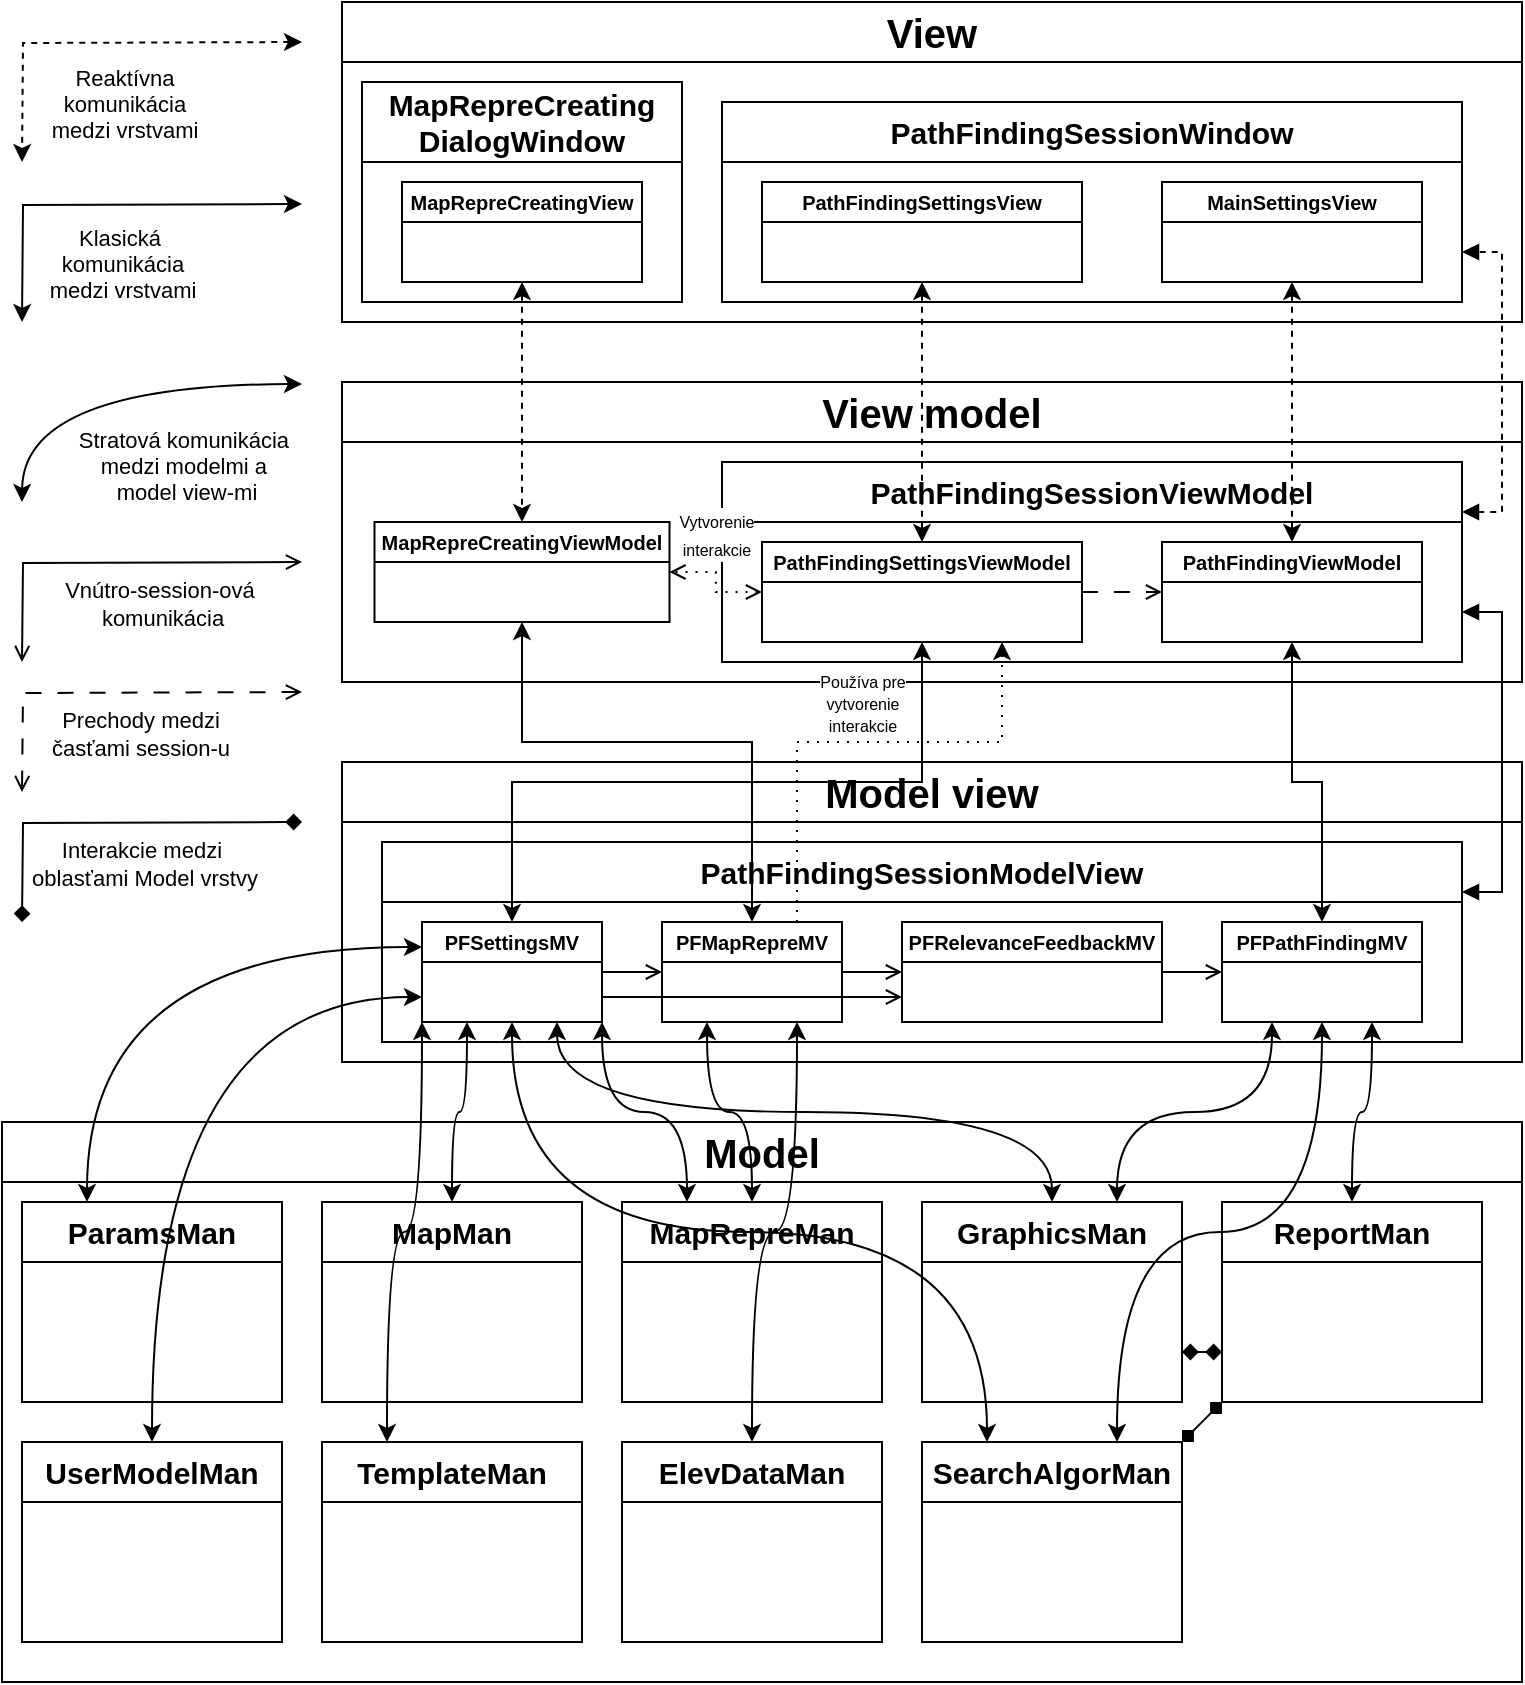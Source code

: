 <mxfile version="24.6.4" type="device">
  <diagram name="Page-1" id="5WGEHzmcNEfGOod-Fav-">
    <mxGraphModel dx="648" dy="384" grid="1" gridSize="10" guides="0" tooltips="1" connect="1" arrows="1" fold="1" page="1" pageScale="1" pageWidth="850" pageHeight="1100" math="0" shadow="0">
      <root>
        <mxCell id="0" />
        <mxCell id="1" parent="0" />
        <mxCell id="7aYMcI3vbTlYjHtXQb77-44" value="&lt;font style=&quot;&quot;&gt;&lt;font style=&quot;font-size: 20px;&quot;&gt;View&lt;/font&gt;&lt;br&gt;&lt;/font&gt;" style="swimlane;whiteSpace=wrap;html=1;startSize=30;" parent="1" vertex="1">
          <mxGeometry x="180" width="590" height="160" as="geometry" />
        </mxCell>
        <mxCell id="7aYMcI3vbTlYjHtXQb77-45" value="&lt;font style=&quot;font-size: 15px;&quot;&gt;PathFindingSessionWindow&lt;/font&gt;" style="swimlane;whiteSpace=wrap;html=1;startSize=30;" parent="7aYMcI3vbTlYjHtXQb77-44" vertex="1">
          <mxGeometry x="190" y="50" width="370" height="100" as="geometry" />
        </mxCell>
        <mxCell id="7aYMcI3vbTlYjHtXQb77-46" value="PathFindingSettingsView" style="swimlane;whiteSpace=wrap;html=1;startSize=20;fontSize=10;" parent="7aYMcI3vbTlYjHtXQb77-45" vertex="1">
          <mxGeometry x="20" y="40" width="160" height="50" as="geometry" />
        </mxCell>
        <mxCell id="7aYMcI3vbTlYjHtXQb77-47" value="&lt;font style=&quot;font-size: 10px;&quot;&gt;MainSettingsView&lt;/font&gt;" style="swimlane;whiteSpace=wrap;html=1;startSize=20;fontSize=10;" parent="7aYMcI3vbTlYjHtXQb77-45" vertex="1">
          <mxGeometry x="220" y="40" width="130" height="50" as="geometry" />
        </mxCell>
        <mxCell id="7aYMcI3vbTlYjHtXQb77-87" value="&lt;font style=&quot;font-size: 15px;&quot;&gt;MapRepreCreating&lt;/font&gt;&lt;div&gt;&lt;span style=&quot;font-size: 15px; background-color: initial;&quot;&gt;DialogWindow&lt;/span&gt;&lt;/div&gt;" style="swimlane;whiteSpace=wrap;html=1;startSize=40;" parent="7aYMcI3vbTlYjHtXQb77-44" vertex="1">
          <mxGeometry x="10" y="40" width="160" height="110" as="geometry" />
        </mxCell>
        <mxCell id="7aYMcI3vbTlYjHtXQb77-48" value="&lt;font style=&quot;font-size: 10px;&quot;&gt;MapRepreCreatingView&lt;/font&gt;" style="swimlane;whiteSpace=wrap;html=1;startSize=20;fontSize=10;" parent="7aYMcI3vbTlYjHtXQb77-87" vertex="1">
          <mxGeometry x="20" y="50" width="120" height="50" as="geometry" />
        </mxCell>
        <mxCell id="7aYMcI3vbTlYjHtXQb77-49" value="&lt;font style=&quot;&quot;&gt;&lt;font style=&quot;font-size: 20px;&quot;&gt;View model&lt;/font&gt;&lt;br&gt;&lt;/font&gt;" style="swimlane;whiteSpace=wrap;html=1;startSize=30;" parent="1" vertex="1">
          <mxGeometry x="180" y="190" width="590" height="150" as="geometry" />
        </mxCell>
        <mxCell id="7aYMcI3vbTlYjHtXQb77-50" value="&lt;font style=&quot;font-size: 15px;&quot;&gt;PathFindingSessionViewModel&lt;/font&gt;" style="swimlane;whiteSpace=wrap;html=1;startSize=30;" parent="7aYMcI3vbTlYjHtXQb77-49" vertex="1">
          <mxGeometry x="190" y="40" width="370" height="100" as="geometry" />
        </mxCell>
        <mxCell id="7aYMcI3vbTlYjHtXQb77-51" style="edgeStyle=orthogonalEdgeStyle;rounded=0;orthogonalLoop=1;jettySize=auto;html=1;exitX=1;exitY=0.5;exitDx=0;exitDy=0;entryX=0;entryY=0.5;entryDx=0;entryDy=0;endArrow=open;endFill=0;startArrow=none;startFill=0;dashed=1;dashPattern=8 8;" parent="7aYMcI3vbTlYjHtXQb77-50" source="7aYMcI3vbTlYjHtXQb77-52" target="7aYMcI3vbTlYjHtXQb77-55" edge="1">
          <mxGeometry relative="1" as="geometry" />
        </mxCell>
        <mxCell id="7aYMcI3vbTlYjHtXQb77-52" value="PathFindingSettingsViewModel" style="swimlane;whiteSpace=wrap;html=1;startSize=20;fontSize=10;" parent="7aYMcI3vbTlYjHtXQb77-50" vertex="1">
          <mxGeometry x="20" y="40" width="160" height="50" as="geometry" />
        </mxCell>
        <mxCell id="7aYMcI3vbTlYjHtXQb77-55" value="&lt;font style=&quot;font-size: 10px;&quot;&gt;PathFindingViewModel&lt;/font&gt;" style="swimlane;whiteSpace=wrap;html=1;startSize=20;fontSize=10;" parent="7aYMcI3vbTlYjHtXQb77-50" vertex="1">
          <mxGeometry x="220" y="40" width="130" height="50" as="geometry" />
        </mxCell>
        <mxCell id="7aYMcI3vbTlYjHtXQb77-56" value="&lt;font style=&quot;font-size: 10px;&quot;&gt;MapRepreCreatingViewModel&lt;/font&gt;" style="swimlane;whiteSpace=wrap;html=1;startSize=20;fontSize=10;" parent="7aYMcI3vbTlYjHtXQb77-49" vertex="1">
          <mxGeometry x="16.25" y="70" width="147.5" height="50" as="geometry" />
        </mxCell>
        <mxCell id="7aYMcI3vbTlYjHtXQb77-53" style="edgeStyle=orthogonalEdgeStyle;rounded=0;orthogonalLoop=1;jettySize=auto;html=1;exitX=0;exitY=0.5;exitDx=0;exitDy=0;entryX=1;entryY=0.5;entryDx=0;entryDy=0;startArrow=open;startFill=0;endArrow=open;endFill=0;dashed=1;dashPattern=1 4;" parent="7aYMcI3vbTlYjHtXQb77-49" source="7aYMcI3vbTlYjHtXQb77-52" target="7aYMcI3vbTlYjHtXQb77-56" edge="1">
          <mxGeometry relative="1" as="geometry" />
        </mxCell>
        <mxCell id="7aYMcI3vbTlYjHtXQb77-54" value="&lt;font style=&quot;font-size: 8px;&quot;&gt;Vytvorenie&lt;/font&gt;&lt;div&gt;&lt;font style=&quot;font-size: 8px;&quot;&gt;interakcie&lt;/font&gt;&lt;/div&gt;" style="edgeLabel;html=1;align=center;verticalAlign=middle;resizable=0;points=[];" parent="7aYMcI3vbTlYjHtXQb77-53" vertex="1" connectable="0">
          <mxGeometry x="-0.143" y="1" relative="1" as="geometry">
            <mxPoint x="1" y="-28" as="offset" />
          </mxGeometry>
        </mxCell>
        <mxCell id="7aYMcI3vbTlYjHtXQb77-57" value="&lt;font style=&quot;&quot;&gt;&lt;font style=&quot;font-size: 20px;&quot;&gt;Model view&lt;/font&gt;&lt;br&gt;&lt;/font&gt;" style="swimlane;whiteSpace=wrap;html=1;startSize=30;" parent="1" vertex="1">
          <mxGeometry x="180" y="380" width="590" height="150" as="geometry" />
        </mxCell>
        <mxCell id="7aYMcI3vbTlYjHtXQb77-58" value="&lt;font style=&quot;font-size: 15px;&quot;&gt;PathFindingSessionModelView&lt;/font&gt;" style="swimlane;whiteSpace=wrap;html=1;startSize=30;" parent="7aYMcI3vbTlYjHtXQb77-57" vertex="1">
          <mxGeometry x="20" y="40" width="540" height="100" as="geometry" />
        </mxCell>
        <mxCell id="7aYMcI3vbTlYjHtXQb77-101" style="edgeStyle=orthogonalEdgeStyle;rounded=0;orthogonalLoop=1;jettySize=auto;html=1;exitX=1;exitY=0.5;exitDx=0;exitDy=0;entryX=0;entryY=0.5;entryDx=0;entryDy=0;endArrow=open;endFill=0;" parent="7aYMcI3vbTlYjHtXQb77-58" source="7aYMcI3vbTlYjHtXQb77-59" target="7aYMcI3vbTlYjHtXQb77-91" edge="1">
          <mxGeometry relative="1" as="geometry" />
        </mxCell>
        <mxCell id="7aYMcI3vbTlYjHtXQb77-102" style="edgeStyle=orthogonalEdgeStyle;rounded=0;orthogonalLoop=1;jettySize=auto;html=1;exitX=1;exitY=0.75;exitDx=0;exitDy=0;entryX=0;entryY=0.75;entryDx=0;entryDy=0;endArrow=open;endFill=0;" parent="7aYMcI3vbTlYjHtXQb77-58" source="7aYMcI3vbTlYjHtXQb77-59" target="7aYMcI3vbTlYjHtXQb77-92" edge="1">
          <mxGeometry relative="1" as="geometry" />
        </mxCell>
        <mxCell id="7aYMcI3vbTlYjHtXQb77-59" value="&lt;font style=&quot;font-size: 10px;&quot;&gt;PFSettingsMV&lt;/font&gt;" style="swimlane;whiteSpace=wrap;html=1;startSize=20;fontSize=10;" parent="7aYMcI3vbTlYjHtXQb77-58" vertex="1">
          <mxGeometry x="20" y="40" width="90" height="50" as="geometry" />
        </mxCell>
        <mxCell id="7aYMcI3vbTlYjHtXQb77-93" value="&lt;font style=&quot;font-size: 10px;&quot;&gt;PFPathFindingMV&lt;/font&gt;" style="swimlane;whiteSpace=wrap;html=1;startSize=20;fontSize=10;" parent="7aYMcI3vbTlYjHtXQb77-58" vertex="1">
          <mxGeometry x="420" y="40" width="100" height="50" as="geometry" />
        </mxCell>
        <mxCell id="7aYMcI3vbTlYjHtXQb77-104" style="edgeStyle=orthogonalEdgeStyle;rounded=0;orthogonalLoop=1;jettySize=auto;html=1;exitX=1;exitY=0.5;exitDx=0;exitDy=0;entryX=0;entryY=0.5;entryDx=0;entryDy=0;endArrow=open;endFill=0;" parent="7aYMcI3vbTlYjHtXQb77-58" source="7aYMcI3vbTlYjHtXQb77-92" target="7aYMcI3vbTlYjHtXQb77-93" edge="1">
          <mxGeometry relative="1" as="geometry" />
        </mxCell>
        <mxCell id="7aYMcI3vbTlYjHtXQb77-92" value="&lt;font style=&quot;font-size: 10px;&quot;&gt;PFRelevanceFeedbackMV&lt;/font&gt;" style="swimlane;whiteSpace=wrap;html=1;startSize=20;fontSize=10;" parent="7aYMcI3vbTlYjHtXQb77-58" vertex="1">
          <mxGeometry x="260" y="40" width="130" height="50" as="geometry" />
        </mxCell>
        <mxCell id="7aYMcI3vbTlYjHtXQb77-103" style="edgeStyle=orthogonalEdgeStyle;rounded=0;orthogonalLoop=1;jettySize=auto;html=1;exitX=1;exitY=0.5;exitDx=0;exitDy=0;entryX=0;entryY=0.5;entryDx=0;entryDy=0;endArrow=open;endFill=0;" parent="7aYMcI3vbTlYjHtXQb77-58" source="7aYMcI3vbTlYjHtXQb77-91" target="7aYMcI3vbTlYjHtXQb77-92" edge="1">
          <mxGeometry relative="1" as="geometry" />
        </mxCell>
        <mxCell id="7aYMcI3vbTlYjHtXQb77-91" value="&lt;font style=&quot;font-size: 10px;&quot;&gt;PFMapRepreMV&lt;/font&gt;" style="swimlane;whiteSpace=wrap;html=1;startSize=20;fontSize=10;" parent="7aYMcI3vbTlYjHtXQb77-58" vertex="1">
          <mxGeometry x="140" y="40" width="90" height="50" as="geometry" />
        </mxCell>
        <mxCell id="7aYMcI3vbTlYjHtXQb77-61" style="edgeStyle=orthogonalEdgeStyle;rounded=0;orthogonalLoop=1;jettySize=auto;html=1;dashed=1;startArrow=classic;startFill=1;" parent="1" edge="1">
          <mxGeometry relative="1" as="geometry">
            <mxPoint x="160" y="20" as="sourcePoint" />
            <mxPoint x="20" y="80" as="targetPoint" />
          </mxGeometry>
        </mxCell>
        <mxCell id="7aYMcI3vbTlYjHtXQb77-62" value="Reaktívna&lt;div&gt;komunikácia&lt;/div&gt;&lt;div&gt;medzi vrstvami&lt;/div&gt;" style="edgeLabel;html=1;align=center;verticalAlign=middle;resizable=0;points=[];" parent="7aYMcI3vbTlYjHtXQb77-61" vertex="1" connectable="0">
          <mxGeometry x="0.021" y="2" relative="1" as="geometry">
            <mxPoint x="12" y="28" as="offset" />
          </mxGeometry>
        </mxCell>
        <mxCell id="7aYMcI3vbTlYjHtXQb77-63" style="edgeStyle=orthogonalEdgeStyle;rounded=0;orthogonalLoop=1;jettySize=auto;html=1;startArrow=classic;startFill=1;" parent="1" edge="1">
          <mxGeometry relative="1" as="geometry">
            <mxPoint x="160" y="101" as="sourcePoint" />
            <mxPoint x="20" y="160" as="targetPoint" />
          </mxGeometry>
        </mxCell>
        <mxCell id="7aYMcI3vbTlYjHtXQb77-64" value="Klasická&amp;nbsp;&lt;div&gt;komunikácia&lt;/div&gt;&lt;div&gt;medzi vrstvami&lt;/div&gt;" style="edgeLabel;html=1;align=center;verticalAlign=middle;resizable=0;points=[];" parent="7aYMcI3vbTlYjHtXQb77-63" vertex="1" connectable="0">
          <mxGeometry x="0.362" relative="1" as="geometry">
            <mxPoint x="45" y="29" as="offset" />
          </mxGeometry>
        </mxCell>
        <mxCell id="7aYMcI3vbTlYjHtXQb77-65" style="edgeStyle=orthogonalEdgeStyle;rounded=0;orthogonalLoop=1;jettySize=auto;html=1;startArrow=open;startFill=0;endArrow=open;endFill=0;" parent="1" edge="1">
          <mxGeometry relative="1" as="geometry">
            <mxPoint x="160" y="280" as="sourcePoint" />
            <mxPoint x="20" y="330" as="targetPoint" />
          </mxGeometry>
        </mxCell>
        <mxCell id="7aYMcI3vbTlYjHtXQb77-66" value="Vnútro-session-ová&amp;nbsp;&lt;div&gt;komunikácia&lt;/div&gt;" style="edgeLabel;html=1;align=center;verticalAlign=middle;resizable=0;points=[];" parent="7aYMcI3vbTlYjHtXQb77-65" vertex="1" connectable="0">
          <mxGeometry x="0.105" y="1" relative="1" as="geometry">
            <mxPoint x="34" y="19" as="offset" />
          </mxGeometry>
        </mxCell>
        <mxCell id="7aYMcI3vbTlYjHtXQb77-67" style="edgeStyle=orthogonalEdgeStyle;rounded=0;orthogonalLoop=1;jettySize=auto;html=1;curved=1;startArrow=classic;startFill=1;" parent="1" edge="1">
          <mxGeometry relative="1" as="geometry">
            <mxPoint x="160" y="191" as="sourcePoint" />
            <mxPoint x="20" y="250" as="targetPoint" />
          </mxGeometry>
        </mxCell>
        <mxCell id="7aYMcI3vbTlYjHtXQb77-68" value="Stratová komunikácia&amp;nbsp;&lt;div&gt;medzi modelmi a&amp;nbsp;&lt;/div&gt;&lt;div&gt;model view-mi&lt;/div&gt;" style="edgeLabel;html=1;align=center;verticalAlign=middle;resizable=0;points=[];" parent="7aYMcI3vbTlYjHtXQb77-67" vertex="1" connectable="0">
          <mxGeometry x="0.176" y="13" relative="1" as="geometry">
            <mxPoint x="58" y="27" as="offset" />
          </mxGeometry>
        </mxCell>
        <mxCell id="7aYMcI3vbTlYjHtXQb77-69" value="&lt;font style=&quot;&quot;&gt;&lt;font style=&quot;font-size: 20px;&quot;&gt;Model&lt;/font&gt;&lt;br&gt;&lt;/font&gt;" style="swimlane;whiteSpace=wrap;html=1;startSize=30;" parent="1" vertex="1">
          <mxGeometry x="10" y="560" width="760" height="280" as="geometry" />
        </mxCell>
        <mxCell id="7aYMcI3vbTlYjHtXQb77-105" value="&lt;font style=&quot;font-size: 15px;&quot;&gt;ParamsMan&lt;/font&gt;" style="swimlane;whiteSpace=wrap;html=1;startSize=30;" parent="7aYMcI3vbTlYjHtXQb77-69" vertex="1">
          <mxGeometry x="10" y="40" width="130" height="100" as="geometry" />
        </mxCell>
        <mxCell id="7aYMcI3vbTlYjHtXQb77-108" value="&lt;font style=&quot;font-size: 15px;&quot;&gt;ReportMan&lt;/font&gt;" style="swimlane;whiteSpace=wrap;html=1;startSize=30;" parent="7aYMcI3vbTlYjHtXQb77-69" vertex="1">
          <mxGeometry x="610" y="40" width="130" height="100" as="geometry" />
        </mxCell>
        <mxCell id="7aYMcI3vbTlYjHtXQb77-110" value="&lt;font style=&quot;font-size: 15px;&quot;&gt;TemplateMan&lt;/font&gt;" style="swimlane;whiteSpace=wrap;html=1;startSize=30;" parent="7aYMcI3vbTlYjHtXQb77-69" vertex="1">
          <mxGeometry x="160" y="160" width="130" height="100" as="geometry" />
        </mxCell>
        <mxCell id="7aYMcI3vbTlYjHtXQb77-112" value="&lt;font style=&quot;font-size: 15px;&quot;&gt;MapMan&lt;/font&gt;" style="swimlane;whiteSpace=wrap;html=1;startSize=30;" parent="7aYMcI3vbTlYjHtXQb77-69" vertex="1">
          <mxGeometry x="160" y="40" width="130" height="100" as="geometry" />
        </mxCell>
        <mxCell id="7aYMcI3vbTlYjHtXQb77-113" value="&lt;font style=&quot;font-size: 15px;&quot;&gt;MapRepreMan&lt;/font&gt;" style="swimlane;whiteSpace=wrap;html=1;startSize=30;" parent="7aYMcI3vbTlYjHtXQb77-69" vertex="1">
          <mxGeometry x="310" y="40" width="130" height="100" as="geometry" />
        </mxCell>
        <mxCell id="7aYMcI3vbTlYjHtXQb77-128" style="rounded=0;orthogonalLoop=1;jettySize=auto;html=1;exitX=1;exitY=0;exitDx=0;exitDy=0;entryX=0;entryY=1;entryDx=0;entryDy=0;startArrow=diamond;startFill=1;endArrow=diamond;endFill=1;" parent="7aYMcI3vbTlYjHtXQb77-69" source="7aYMcI3vbTlYjHtXQb77-111" target="7aYMcI3vbTlYjHtXQb77-108" edge="1">
          <mxGeometry relative="1" as="geometry" />
        </mxCell>
        <mxCell id="7aYMcI3vbTlYjHtXQb77-111" value="&lt;font style=&quot;font-size: 15px;&quot;&gt;SearchAlgorMan&lt;/font&gt;" style="swimlane;whiteSpace=wrap;html=1;startSize=30;" parent="7aYMcI3vbTlYjHtXQb77-69" vertex="1">
          <mxGeometry x="460" y="160" width="130" height="100" as="geometry" />
        </mxCell>
        <mxCell id="7aYMcI3vbTlYjHtXQb77-114" value="&lt;span style=&quot;font-size: 15px;&quot;&gt;UserModelMan&lt;/span&gt;" style="swimlane;whiteSpace=wrap;html=1;startSize=30;" parent="7aYMcI3vbTlYjHtXQb77-69" vertex="1">
          <mxGeometry x="10" y="160" width="130" height="100" as="geometry" />
        </mxCell>
        <mxCell id="7aYMcI3vbTlYjHtXQb77-127" style="rounded=0;orthogonalLoop=1;jettySize=auto;html=1;exitX=0;exitY=0.75;exitDx=0;exitDy=0;entryX=1;entryY=0.75;entryDx=0;entryDy=0;startArrow=diamond;startFill=1;endArrow=diamond;endFill=1;" parent="7aYMcI3vbTlYjHtXQb77-69" source="7aYMcI3vbTlYjHtXQb77-108" target="7aYMcI3vbTlYjHtXQb77-115" edge="1">
          <mxGeometry relative="1" as="geometry" />
        </mxCell>
        <mxCell id="7aYMcI3vbTlYjHtXQb77-115" value="&lt;font style=&quot;font-size: 15px;&quot;&gt;GraphicsMan&lt;/font&gt;" style="swimlane;whiteSpace=wrap;html=1;startSize=30;" parent="7aYMcI3vbTlYjHtXQb77-69" vertex="1">
          <mxGeometry x="460" y="40" width="130" height="100" as="geometry" />
        </mxCell>
        <mxCell id="7aYMcI3vbTlYjHtXQb77-107" value="&lt;font style=&quot;font-size: 15px;&quot;&gt;ElevDataMan&lt;/font&gt;" style="swimlane;whiteSpace=wrap;html=1;startSize=30;" parent="7aYMcI3vbTlYjHtXQb77-69" vertex="1">
          <mxGeometry x="310" y="160" width="130" height="100" as="geometry" />
        </mxCell>
        <mxCell id="7aYMcI3vbTlYjHtXQb77-72" style="edgeStyle=orthogonalEdgeStyle;rounded=0;orthogonalLoop=1;jettySize=auto;html=1;startArrow=open;startFill=0;endArrow=open;endFill=0;dashed=1;dashPattern=8 8;" parent="1" edge="1">
          <mxGeometry relative="1" as="geometry">
            <mxPoint x="160" y="345" as="sourcePoint" />
            <mxPoint x="20" y="395" as="targetPoint" />
          </mxGeometry>
        </mxCell>
        <mxCell id="7aYMcI3vbTlYjHtXQb77-73" value="Prechody medzi&lt;div&gt;časťami session-u&lt;/div&gt;" style="edgeLabel;html=1;align=center;verticalAlign=middle;resizable=0;points=[];" parent="7aYMcI3vbTlYjHtXQb77-72" vertex="1" connectable="0">
          <mxGeometry x="0.105" y="1" relative="1" as="geometry">
            <mxPoint x="23" y="19" as="offset" />
          </mxGeometry>
        </mxCell>
        <mxCell id="7aYMcI3vbTlYjHtXQb77-74" style="edgeStyle=orthogonalEdgeStyle;rounded=0;orthogonalLoop=1;jettySize=auto;html=1;exitX=0.5;exitY=1;exitDx=0;exitDy=0;entryX=0.5;entryY=0;entryDx=0;entryDy=0;startArrow=classic;startFill=1;dashed=1;" parent="1" source="7aYMcI3vbTlYjHtXQb77-46" target="7aYMcI3vbTlYjHtXQb77-52" edge="1">
          <mxGeometry relative="1" as="geometry" />
        </mxCell>
        <mxCell id="7aYMcI3vbTlYjHtXQb77-75" style="edgeStyle=orthogonalEdgeStyle;rounded=0;orthogonalLoop=1;jettySize=auto;html=1;exitX=0.5;exitY=1;exitDx=0;exitDy=0;entryX=0.5;entryY=0;entryDx=0;entryDy=0;startArrow=classic;startFill=1;dashed=1;" parent="1" source="7aYMcI3vbTlYjHtXQb77-47" target="7aYMcI3vbTlYjHtXQb77-55" edge="1">
          <mxGeometry relative="1" as="geometry" />
        </mxCell>
        <mxCell id="7aYMcI3vbTlYjHtXQb77-84" style="edgeStyle=orthogonalEdgeStyle;rounded=0;orthogonalLoop=1;jettySize=auto;html=1;entryX=1;entryY=0.25;entryDx=0;entryDy=0;startArrow=block;startFill=1;endArrow=block;endFill=1;exitX=1;exitY=0.75;exitDx=0;exitDy=0;" parent="1" source="7aYMcI3vbTlYjHtXQb77-50" target="7aYMcI3vbTlYjHtXQb77-58" edge="1">
          <mxGeometry relative="1" as="geometry">
            <mxPoint x="730" y="330" as="sourcePoint" />
          </mxGeometry>
        </mxCell>
        <mxCell id="7aYMcI3vbTlYjHtXQb77-85" style="edgeStyle=orthogonalEdgeStyle;rounded=0;orthogonalLoop=1;jettySize=auto;html=1;exitX=1;exitY=0.25;exitDx=0;exitDy=0;entryX=1;entryY=0.75;entryDx=0;entryDy=0;startArrow=block;startFill=1;dashed=1;endArrow=block;endFill=1;" parent="1" source="7aYMcI3vbTlYjHtXQb77-50" target="7aYMcI3vbTlYjHtXQb77-45" edge="1">
          <mxGeometry relative="1" as="geometry" />
        </mxCell>
        <mxCell id="7aYMcI3vbTlYjHtXQb77-76" style="edgeStyle=orthogonalEdgeStyle;rounded=0;orthogonalLoop=1;jettySize=auto;html=1;exitX=0.5;exitY=1;exitDx=0;exitDy=0;entryX=0.5;entryY=0;entryDx=0;entryDy=0;startArrow=classic;startFill=1;dashed=1;" parent="1" source="7aYMcI3vbTlYjHtXQb77-48" target="7aYMcI3vbTlYjHtXQb77-56" edge="1">
          <mxGeometry relative="1" as="geometry" />
        </mxCell>
        <mxCell id="7aYMcI3vbTlYjHtXQb77-94" style="edgeStyle=orthogonalEdgeStyle;rounded=0;orthogonalLoop=1;jettySize=auto;html=1;exitX=0.5;exitY=0;exitDx=0;exitDy=0;entryX=0.5;entryY=1;entryDx=0;entryDy=0;startArrow=classic;startFill=1;" parent="1" source="7aYMcI3vbTlYjHtXQb77-59" target="7aYMcI3vbTlYjHtXQb77-52" edge="1">
          <mxGeometry relative="1" as="geometry">
            <Array as="points">
              <mxPoint x="265" y="390" />
              <mxPoint x="470" y="390" />
            </Array>
          </mxGeometry>
        </mxCell>
        <mxCell id="7aYMcI3vbTlYjHtXQb77-95" style="edgeStyle=orthogonalEdgeStyle;rounded=0;orthogonalLoop=1;jettySize=auto;html=1;exitX=0.5;exitY=0;exitDx=0;exitDy=0;entryX=0.5;entryY=1;entryDx=0;entryDy=0;startArrow=classic;startFill=1;" parent="1" source="7aYMcI3vbTlYjHtXQb77-91" target="7aYMcI3vbTlYjHtXQb77-56" edge="1">
          <mxGeometry relative="1" as="geometry">
            <Array as="points">
              <mxPoint x="385" y="370" />
              <mxPoint x="270" y="370" />
            </Array>
          </mxGeometry>
        </mxCell>
        <mxCell id="7aYMcI3vbTlYjHtXQb77-96" style="edgeStyle=orthogonalEdgeStyle;rounded=0;orthogonalLoop=1;jettySize=auto;html=1;exitX=0.75;exitY=0;exitDx=0;exitDy=0;entryX=0.75;entryY=1;entryDx=0;entryDy=0;dashed=1;dashPattern=1 4;" parent="1" source="7aYMcI3vbTlYjHtXQb77-91" target="7aYMcI3vbTlYjHtXQb77-52" edge="1">
          <mxGeometry relative="1" as="geometry">
            <Array as="points">
              <mxPoint x="407" y="370" />
              <mxPoint x="510" y="370" />
            </Array>
          </mxGeometry>
        </mxCell>
        <mxCell id="7aYMcI3vbTlYjHtXQb77-100" value="&lt;font style=&quot;font-size: 8px;&quot;&gt;Používa pre&lt;/font&gt;&lt;div style=&quot;line-height: 80%;&quot;&gt;&lt;font style=&quot;font-size: 8px;&quot;&gt;vytvorenie&lt;/font&gt;&lt;/div&gt;&lt;div style=&quot;line-height: 80%;&quot;&gt;&lt;font style=&quot;font-size: 8px;&quot;&gt;interakcie&lt;/font&gt;&lt;/div&gt;" style="edgeLabel;html=1;align=center;verticalAlign=middle;resizable=0;points=[];" parent="7aYMcI3vbTlYjHtXQb77-96" vertex="1" connectable="0">
          <mxGeometry x="-0.059" relative="1" as="geometry">
            <mxPoint x="8" y="-20" as="offset" />
          </mxGeometry>
        </mxCell>
        <mxCell id="7aYMcI3vbTlYjHtXQb77-97" style="edgeStyle=orthogonalEdgeStyle;rounded=0;orthogonalLoop=1;jettySize=auto;html=1;exitX=0.5;exitY=0;exitDx=0;exitDy=0;entryX=0.5;entryY=1;entryDx=0;entryDy=0;startArrow=classic;startFill=1;" parent="1" source="7aYMcI3vbTlYjHtXQb77-93" target="7aYMcI3vbTlYjHtXQb77-55" edge="1">
          <mxGeometry relative="1" as="geometry" />
        </mxCell>
        <mxCell id="7aYMcI3vbTlYjHtXQb77-116" style="edgeStyle=orthogonalEdgeStyle;rounded=0;orthogonalLoop=1;jettySize=auto;html=1;entryX=0.5;entryY=0;entryDx=0;entryDy=0;curved=1;startArrow=classic;startFill=1;exitX=0.25;exitY=1;exitDx=0;exitDy=0;" parent="1" source="7aYMcI3vbTlYjHtXQb77-59" target="7aYMcI3vbTlYjHtXQb77-112" edge="1">
          <mxGeometry relative="1" as="geometry">
            <mxPoint x="190" y="540" as="sourcePoint" />
          </mxGeometry>
        </mxCell>
        <mxCell id="7aYMcI3vbTlYjHtXQb77-117" style="edgeStyle=orthogonalEdgeStyle;rounded=0;orthogonalLoop=1;jettySize=auto;html=1;entryX=0.25;entryY=0;entryDx=0;entryDy=0;curved=1;startArrow=classic;startFill=1;exitX=0;exitY=1;exitDx=0;exitDy=0;" parent="1" source="7aYMcI3vbTlYjHtXQb77-59" target="7aYMcI3vbTlYjHtXQb77-110" edge="1">
          <mxGeometry relative="1" as="geometry">
            <mxPoint x="120" y="540" as="sourcePoint" />
          </mxGeometry>
        </mxCell>
        <mxCell id="7aYMcI3vbTlYjHtXQb77-118" style="edgeStyle=orthogonalEdgeStyle;rounded=0;orthogonalLoop=1;jettySize=auto;html=1;exitX=0;exitY=0.25;exitDx=0;exitDy=0;entryX=0.25;entryY=0;entryDx=0;entryDy=0;startArrow=classic;startFill=1;curved=1;" parent="1" source="7aYMcI3vbTlYjHtXQb77-59" target="7aYMcI3vbTlYjHtXQb77-105" edge="1">
          <mxGeometry relative="1" as="geometry" />
        </mxCell>
        <mxCell id="7aYMcI3vbTlYjHtXQb77-119" style="edgeStyle=orthogonalEdgeStyle;rounded=0;orthogonalLoop=1;jettySize=auto;html=1;exitX=0;exitY=0.75;exitDx=0;exitDy=0;entryX=0.5;entryY=0;entryDx=0;entryDy=0;curved=1;startArrow=classic;startFill=1;" parent="1" source="7aYMcI3vbTlYjHtXQb77-59" target="7aYMcI3vbTlYjHtXQb77-114" edge="1">
          <mxGeometry relative="1" as="geometry" />
        </mxCell>
        <mxCell id="7aYMcI3vbTlYjHtXQb77-120" style="edgeStyle=orthogonalEdgeStyle;rounded=0;orthogonalLoop=1;jettySize=auto;html=1;entryX=0.5;entryY=0;entryDx=0;entryDy=0;startArrow=classic;startFill=1;curved=1;exitX=0.75;exitY=1;exitDx=0;exitDy=0;" parent="1" source="7aYMcI3vbTlYjHtXQb77-59" target="7aYMcI3vbTlYjHtXQb77-115" edge="1">
          <mxGeometry relative="1" as="geometry">
            <mxPoint x="110" y="550" as="sourcePoint" />
          </mxGeometry>
        </mxCell>
        <mxCell id="7aYMcI3vbTlYjHtXQb77-121" style="edgeStyle=orthogonalEdgeStyle;rounded=0;orthogonalLoop=1;jettySize=auto;html=1;entryX=0.25;entryY=0;entryDx=0;entryDy=0;curved=1;startArrow=classic;startFill=1;exitX=0.5;exitY=1;exitDx=0;exitDy=0;" parent="1" source="7aYMcI3vbTlYjHtXQb77-59" target="7aYMcI3vbTlYjHtXQb77-111" edge="1">
          <mxGeometry relative="1" as="geometry">
            <mxPoint x="130" y="540" as="sourcePoint" />
          </mxGeometry>
        </mxCell>
        <mxCell id="7aYMcI3vbTlYjHtXQb77-122" style="edgeStyle=orthogonalEdgeStyle;rounded=0;orthogonalLoop=1;jettySize=auto;html=1;exitX=0.25;exitY=1;exitDx=0;exitDy=0;entryX=0.5;entryY=0;entryDx=0;entryDy=0;startArrow=classic;startFill=1;curved=1;" parent="1" source="7aYMcI3vbTlYjHtXQb77-91" target="7aYMcI3vbTlYjHtXQb77-113" edge="1">
          <mxGeometry relative="1" as="geometry" />
        </mxCell>
        <mxCell id="7aYMcI3vbTlYjHtXQb77-123" style="edgeStyle=orthogonalEdgeStyle;rounded=0;orthogonalLoop=1;jettySize=auto;html=1;entryX=0.5;entryY=0;entryDx=0;entryDy=0;startArrow=classic;startFill=1;curved=1;exitX=0.75;exitY=1;exitDx=0;exitDy=0;" parent="1" source="7aYMcI3vbTlYjHtXQb77-91" target="7aYMcI3vbTlYjHtXQb77-107" edge="1">
          <mxGeometry relative="1" as="geometry">
            <mxPoint x="260" y="530" as="sourcePoint" />
          </mxGeometry>
        </mxCell>
        <mxCell id="7aYMcI3vbTlYjHtXQb77-124" style="edgeStyle=orthogonalEdgeStyle;rounded=0;orthogonalLoop=1;jettySize=auto;html=1;exitX=0.25;exitY=0;exitDx=0;exitDy=0;entryX=1;entryY=1;entryDx=0;entryDy=0;curved=1;startArrow=classic;startFill=1;" parent="1" source="7aYMcI3vbTlYjHtXQb77-113" target="7aYMcI3vbTlYjHtXQb77-59" edge="1">
          <mxGeometry relative="1" as="geometry" />
        </mxCell>
        <mxCell id="7aYMcI3vbTlYjHtXQb77-125" style="edgeStyle=orthogonalEdgeStyle;rounded=0;orthogonalLoop=1;jettySize=auto;html=1;exitX=0.75;exitY=0;exitDx=0;exitDy=0;entryX=0.5;entryY=1;entryDx=0;entryDy=0;startArrow=classic;startFill=1;curved=1;" parent="1" source="7aYMcI3vbTlYjHtXQb77-111" target="7aYMcI3vbTlYjHtXQb77-93" edge="1">
          <mxGeometry relative="1" as="geometry" />
        </mxCell>
        <mxCell id="7aYMcI3vbTlYjHtXQb77-126" style="edgeStyle=orthogonalEdgeStyle;rounded=0;orthogonalLoop=1;jettySize=auto;html=1;exitX=0.75;exitY=1;exitDx=0;exitDy=0;entryX=0.5;entryY=0;entryDx=0;entryDy=0;startArrow=classic;startFill=1;curved=1;" parent="1" source="7aYMcI3vbTlYjHtXQb77-93" target="7aYMcI3vbTlYjHtXQb77-108" edge="1">
          <mxGeometry relative="1" as="geometry" />
        </mxCell>
        <mxCell id="7aYMcI3vbTlYjHtXQb77-129" style="edgeStyle=orthogonalEdgeStyle;rounded=0;orthogonalLoop=1;jettySize=auto;html=1;startArrow=diamond;startFill=1;endArrow=diamond;endFill=1;" parent="1" edge="1">
          <mxGeometry relative="1" as="geometry">
            <mxPoint x="160" y="410" as="sourcePoint" />
            <mxPoint x="20" y="460" as="targetPoint" />
          </mxGeometry>
        </mxCell>
        <mxCell id="7aYMcI3vbTlYjHtXQb77-130" value="Interakcie medzi&amp;nbsp;&lt;div&gt;oblasťami Model vrstvy&lt;/div&gt;" style="edgeLabel;html=1;align=center;verticalAlign=middle;resizable=0;points=[];" parent="7aYMcI3vbTlYjHtXQb77-129" vertex="1" connectable="0">
          <mxGeometry x="0.032" y="-1" relative="1" as="geometry">
            <mxPoint x="18" y="21" as="offset" />
          </mxGeometry>
        </mxCell>
        <mxCell id="7aYMcI3vbTlYjHtXQb77-131" style="edgeStyle=orthogonalEdgeStyle;rounded=0;orthogonalLoop=1;jettySize=auto;html=1;exitX=0.25;exitY=1;exitDx=0;exitDy=0;entryX=0.75;entryY=0;entryDx=0;entryDy=0;startArrow=classic;startFill=1;curved=1;" parent="1" source="7aYMcI3vbTlYjHtXQb77-93" target="7aYMcI3vbTlYjHtXQb77-115" edge="1">
          <mxGeometry relative="1" as="geometry" />
        </mxCell>
      </root>
    </mxGraphModel>
  </diagram>
</mxfile>
